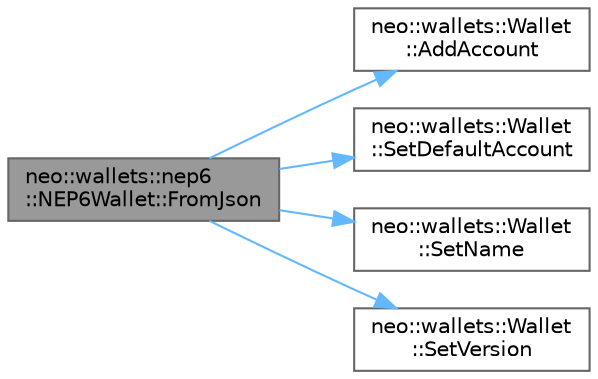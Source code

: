 digraph "neo::wallets::nep6::NEP6Wallet::FromJson"
{
 // LATEX_PDF_SIZE
  bgcolor="transparent";
  edge [fontname=Helvetica,fontsize=10,labelfontname=Helvetica,labelfontsize=10];
  node [fontname=Helvetica,fontsize=10,shape=box,height=0.2,width=0.4];
  rankdir="LR";
  Node1 [id="Node000001",label="neo::wallets::nep6\l::NEP6Wallet::FromJson",height=0.2,width=0.4,color="gray40", fillcolor="grey60", style="filled", fontcolor="black",tooltip="Deserializes the NEP6Wallet from a JSON object."];
  Node1 -> Node2 [id="edge1_Node000001_Node000002",color="steelblue1",style="solid",tooltip=" "];
  Node2 [id="Node000002",label="neo::wallets::Wallet\l::AddAccount",height=0.2,width=0.4,color="grey40", fillcolor="white", style="filled",URL="$classneo_1_1wallets_1_1_wallet.html#ae556a83f47da99d20e810980225a2e33",tooltip="Adds an account."];
  Node1 -> Node3 [id="edge2_Node000001_Node000003",color="steelblue1",style="solid",tooltip=" "];
  Node3 [id="Node000003",label="neo::wallets::Wallet\l::SetDefaultAccount",height=0.2,width=0.4,color="grey40", fillcolor="white", style="filled",URL="$classneo_1_1wallets_1_1_wallet.html#ac6ea75a20339a5dcd35b2a445c587fcb",tooltip="Sets the default account."];
  Node1 -> Node4 [id="edge3_Node000001_Node000004",color="steelblue1",style="solid",tooltip=" "];
  Node4 [id="Node000004",label="neo::wallets::Wallet\l::SetName",height=0.2,width=0.4,color="grey40", fillcolor="white", style="filled",URL="$classneo_1_1wallets_1_1_wallet.html#a35d9284fb0865a2a0e7c382fbb140b75",tooltip="Sets the name."];
  Node1 -> Node5 [id="edge4_Node000001_Node000005",color="steelblue1",style="solid",tooltip=" "];
  Node5 [id="Node000005",label="neo::wallets::Wallet\l::SetVersion",height=0.2,width=0.4,color="grey40", fillcolor="white", style="filled",URL="$classneo_1_1wallets_1_1_wallet.html#ab2a1bb7419e8c7441ffc6092a30d8706",tooltip="Sets the version."];
}
